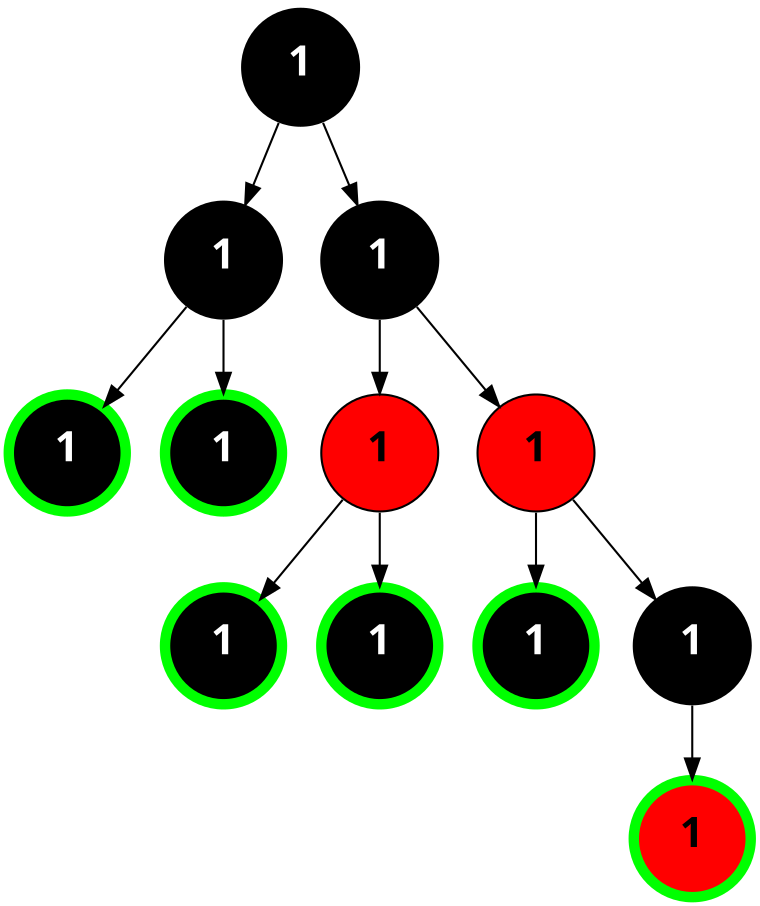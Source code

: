 digraph structs{
node0 [shape=circle,fontsize=20,fontname="Calibri",label=< <B>1</B> >,style=filled,fillcolor=Black,fontcolor=white]
node1 [shape=circle,fontsize=20,fontname="Calibri",label=< <B>1</B> >,style=filled,fillcolor=Black,fontcolor=white]
node2 [shape=circle,fontsize=20,fontname="Calibri",label=< <B>1</B> >,style=filled,color=green,penwidth=5,fillcolor=Black,fontcolor=white]
node3 [shape=circle,fontsize=20,fontname="Calibri",label=< <B>1</B> >,style=filled,color=green,penwidth=5,fillcolor=Black,fontcolor=white]
node4 [shape=circle,fontsize=20,fontname="Calibri",label=< <B>1</B> >,style=filled,fillcolor=Black,fontcolor=white]
node5 [shape=circle,fontsize=20,fontname="Calibri",label=< <B>1</B> >,style=filled,fillcolor=Red]
node6 [shape=circle,fontsize=20,fontname="Calibri",label=< <B>1</B> >,style=filled,color=green,penwidth=5,fillcolor=Black,fontcolor=white]
node7 [shape=circle,fontsize=20,fontname="Calibri",label=< <B>1</B> >,style=filled,color=green,penwidth=5,fillcolor=Black,fontcolor=white]
node8 [shape=circle,fontsize=20,fontname="Calibri",label=< <B>1</B> >,style=filled,fillcolor=Red]
node9 [shape=circle,fontsize=20,fontname="Calibri",label=< <B>1</B> >,style=filled,color=green,penwidth=5,fillcolor=Black,fontcolor=white]
node10 [shape=circle,fontsize=20,fontname="Calibri",label=< <B>1</B> >,style=filled,fillcolor=Black,fontcolor=white]
node11 [shape=circle,fontsize=20,fontname="Calibri",label=< <B>1</B> >,style=filled,color=green,penwidth=5,fillcolor=Red]
node0->node1
node0->node4
node1->node2
node1->node3
node4->node5
node4->node8
node5->node6
node5->node7
node8->node9
node8->node10
node10->node11
}